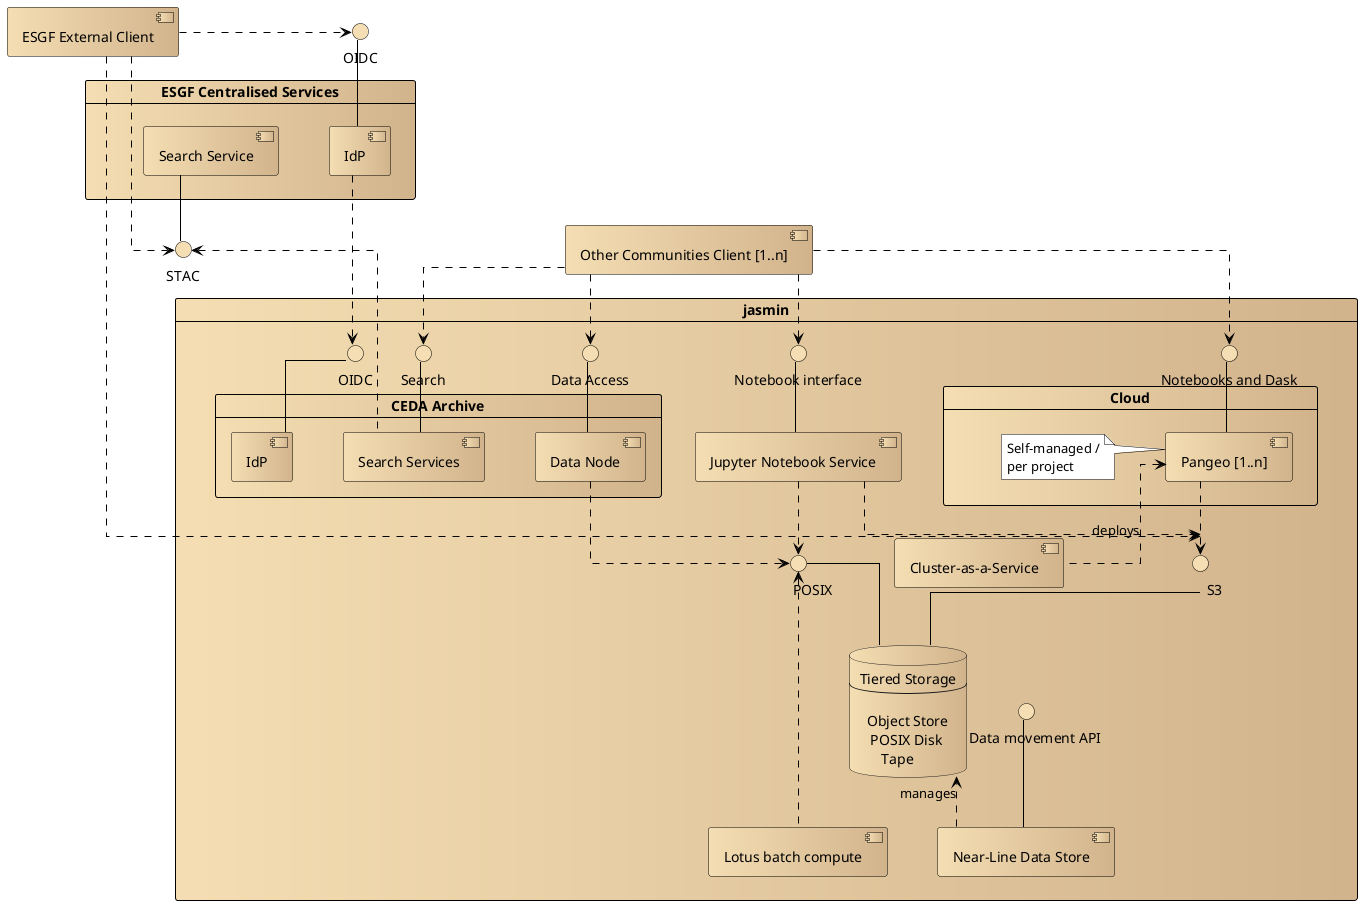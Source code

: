 @startuml RiPerspectiveCEDA

' Set a style similar to Enterprise Architect
skinparam ranksep 50
skinparam nodesep 50
skinparam card {
  BorderColor black
  BackgroundColor wheat|Tan
}
skinparam component {
  BorderColor black
  BackgroundColor wheat|Tan
}

skinparam database {
    BackgroundColor wheat|Tan
}
skinparam interface {
    BorderColor black
    BackgroundColor wheat
}
skinparam note {
    BorderColor black
    BackgroundColor white
}
skinparam ArrowColor black
' This setting alone completely compacts and tidies the diagram!!
skinparam linetype ortho

component "ESGF External Client" as esgfExtClnt
component "Other Communities Client [1..n]" as otherExtClnt

card "ESGF Centralised Services" as esgfCentralisedSrvcs {
    component "IdP" as esgfCentralIdP
    component "Search Service" as esgfCentralSearchSrvc
}

interface "OIDC" as esgfCentralIdpIface
esgfCentralIdP -up- esgfCentralIdpIface

' Placement setting to ensure interface is displayed directly above
esgfCentralIdpIface -[hidden]- esgfCentralIdP

interface "STAC" as esgfCentralSearchSrvcIface
esgfCentralSearchSrvc -down- esgfCentralSearchSrvcIface

' Placement setting to ensure interface is displayed directly below
esgfCentralSearchSrvc -[hidden]- esgfCentralSearchSrvcIface


' Placement - ESGF services above JASMIN
esgfExtClnt -[hidden]- esgfCentralisedSrvcs
esgfCentralisedSrvcs -[hidden]- jasmin
esgfCentralSearchSrvcIface -[hidden]- jasmin

card "JASMIN" as jasmin {   
    database storage [
        Tiered Storage
        ----

          Object Store
           POSIX Disk
              Tape
    ] 
    component "Near-Line Data Store" as nlds 
    interface "     Data movement API" as nldsIface
    nldsIface -- nlds

    nldsIface -[hidden]- nlds

    component "Jupyter Notebook Service" as jupyterNbSrvc

    storage -[hidden]- nlds
    nlds ..> storage: "manages"

    card "CEDA Archive" as cedaArchive {
        component "Search Services" as mdCatalog
        component "Data Node" as dataAccessServices
        component "IdP" as cedaIdP
    }

    ' CEDA Archive interfaces
    interface "Search" as searchIface
    interface "Data Access" as dataAccessIface
    interface "OIDC" as cedaIdpIface
    cedaIdpIface -- cedaIdP

    mdCatalog .up.> esgfCentralSearchSrvcIface
    esgfCentralIdP .down.> cedaIdpIface

    ' Align placement
    esgfCentralIdP -[hidden]- cedaIdpIface

    ' Storage interfaces
    interface "\tPOSIX" as posixIface
    interface "\tS3" as s3Iface

    posixIface -down- storage
    s3Iface -down- storage

    esgfExtClnt -[hidden]- jasmin
    esgfExtClnt .down.> s3Iface
    esgfExtClnt .right.> esgfCentralSearchSrvcIface
    esgfExtClnt .right.> esgfCentralIdpIface
    
    ' Services using POSIX storage interface
    dataAccessServices .down.> posixIface
    jupyterNbSrvc .right.> posixIface


    searchIface -down- mdCatalog

    ' Alignment
    searchIface -[hidden]- mdCatalog

    dataAccessIface -down- dataAccessServices

    ' Alignment
    dataAccessIface -[hidden]- dataAccessServices

    ' Jupyter
    interface "Notebook interface" as jupyterNbSrvcIface
    jupyterNbSrvcIface -down- jupyterNbSrvc

    ' Correctly align
    jupyterNbSrvcIface -[hidden]- jupyterNbSrvc

    jupyterNbSrvc .down.> s3Iface

    card "Cloud" as cloud {
            component "Pangeo [1..n]" as pangeo 
            note left of pangeo : Self-managed /\nper project
    }
    component "Cluster-as-a-Service" as caaS 
    cloud -[hidden]- caaS
    caaS .up.> pangeo: "\tdeploys"

    ' Pangeo
    interface "Notebooks and Dask" as pangeoIface
    pangeoIface -down- pangeo

    ' Positioning
    pangeoIface -[hidden]- pangeo

    pangeo .down.> s3Iface

    component "Lotus batch compute" as lotus 

    ' Placement - get Lotus near to storage element
    storage -[hidden]- lotus

    lotus .up.> posixIface

    otherExtClnt .down.> searchIface
    otherExtClnt .down.> dataAccessIface
    otherExtClnt .down.> jupyterNbSrvcIface
    otherExtClnt .down.> pangeoIface

}
@enduml